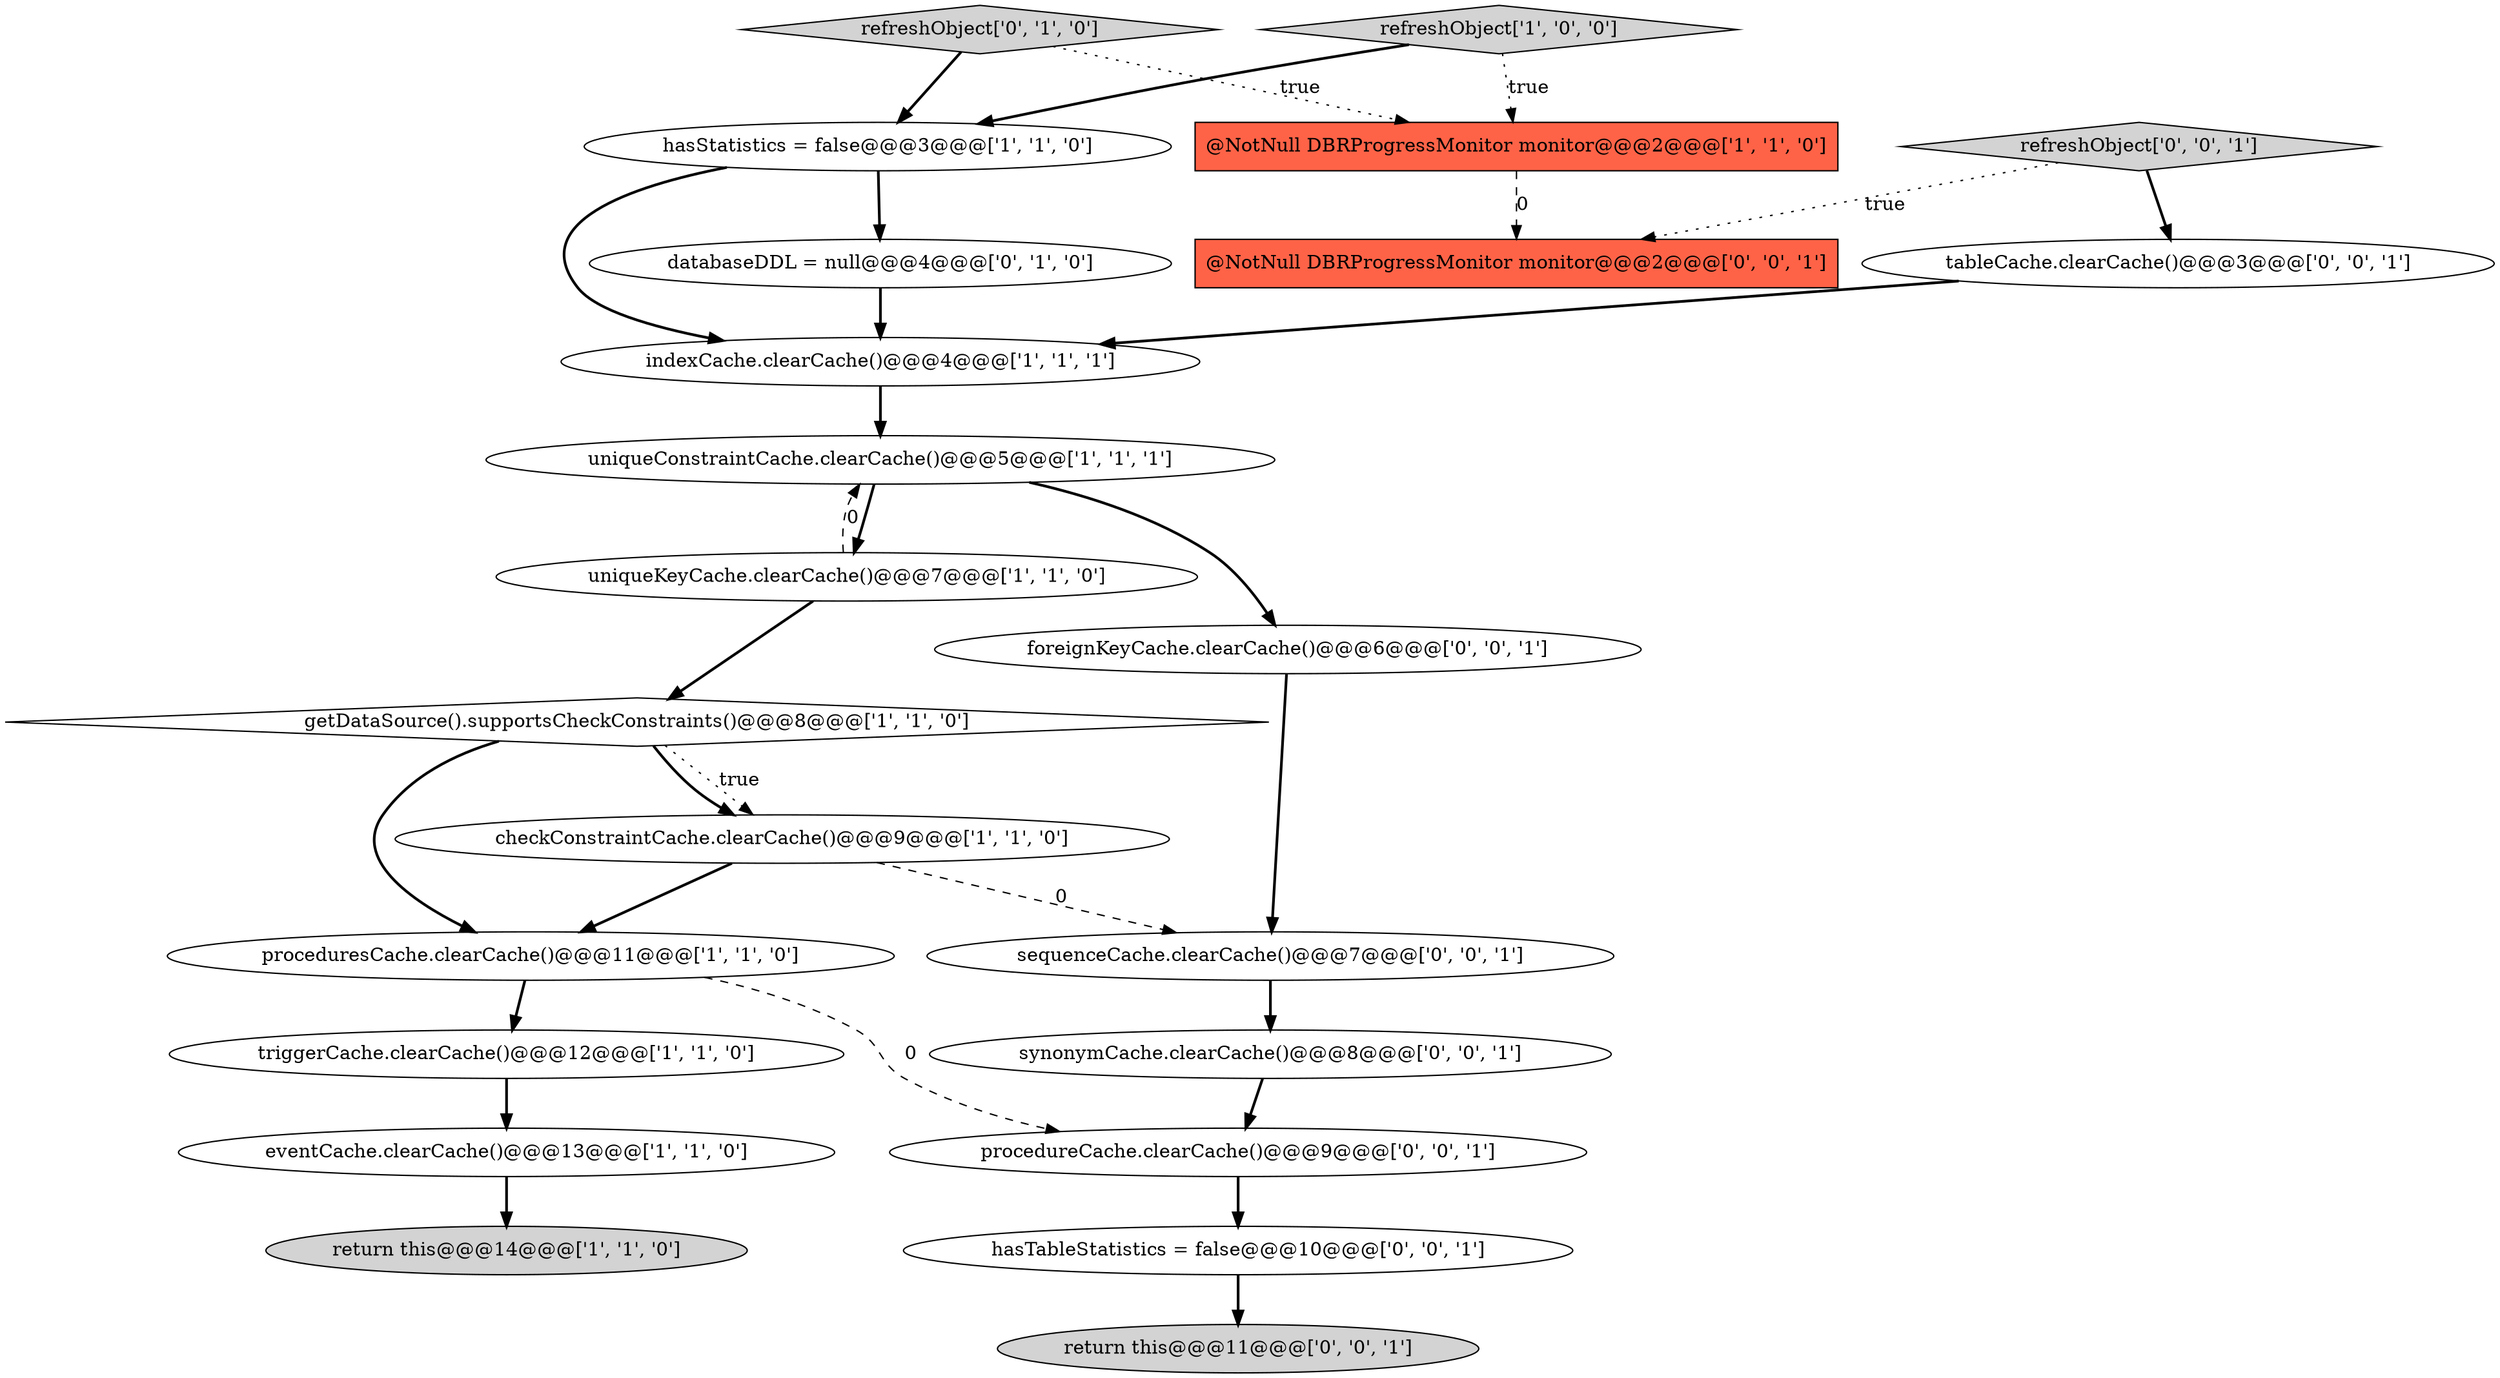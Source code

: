 digraph {
6 [style = filled, label = "hasStatistics = false@@@3@@@['1', '1', '0']", fillcolor = white, shape = ellipse image = "AAA0AAABBB1BBB"];
20 [style = filled, label = "sequenceCache.clearCache()@@@7@@@['0', '0', '1']", fillcolor = white, shape = ellipse image = "AAA0AAABBB3BBB"];
2 [style = filled, label = "indexCache.clearCache()@@@4@@@['1', '1', '1']", fillcolor = white, shape = ellipse image = "AAA0AAABBB1BBB"];
19 [style = filled, label = "foreignKeyCache.clearCache()@@@6@@@['0', '0', '1']", fillcolor = white, shape = ellipse image = "AAA0AAABBB3BBB"];
9 [style = filled, label = "@NotNull DBRProgressMonitor monitor@@@2@@@['1', '1', '0']", fillcolor = tomato, shape = box image = "AAA0AAABBB1BBB"];
16 [style = filled, label = "procedureCache.clearCache()@@@9@@@['0', '0', '1']", fillcolor = white, shape = ellipse image = "AAA0AAABBB3BBB"];
0 [style = filled, label = "uniqueConstraintCache.clearCache()@@@5@@@['1', '1', '1']", fillcolor = white, shape = ellipse image = "AAA0AAABBB1BBB"];
1 [style = filled, label = "triggerCache.clearCache()@@@12@@@['1', '1', '0']", fillcolor = white, shape = ellipse image = "AAA0AAABBB1BBB"];
18 [style = filled, label = "@NotNull DBRProgressMonitor monitor@@@2@@@['0', '0', '1']", fillcolor = tomato, shape = box image = "AAA0AAABBB3BBB"];
8 [style = filled, label = "checkConstraintCache.clearCache()@@@9@@@['1', '1', '0']", fillcolor = white, shape = ellipse image = "AAA0AAABBB1BBB"];
13 [style = filled, label = "refreshObject['0', '1', '0']", fillcolor = lightgray, shape = diamond image = "AAA0AAABBB2BBB"];
7 [style = filled, label = "refreshObject['1', '0', '0']", fillcolor = lightgray, shape = diamond image = "AAA0AAABBB1BBB"];
11 [style = filled, label = "return this@@@14@@@['1', '1', '0']", fillcolor = lightgray, shape = ellipse image = "AAA0AAABBB1BBB"];
5 [style = filled, label = "uniqueKeyCache.clearCache()@@@7@@@['1', '1', '0']", fillcolor = white, shape = ellipse image = "AAA0AAABBB1BBB"];
3 [style = filled, label = "getDataSource().supportsCheckConstraints()@@@8@@@['1', '1', '0']", fillcolor = white, shape = diamond image = "AAA0AAABBB1BBB"];
12 [style = filled, label = "databaseDDL = null@@@4@@@['0', '1', '0']", fillcolor = white, shape = ellipse image = "AAA1AAABBB2BBB"];
17 [style = filled, label = "return this@@@11@@@['0', '0', '1']", fillcolor = lightgray, shape = ellipse image = "AAA0AAABBB3BBB"];
10 [style = filled, label = "eventCache.clearCache()@@@13@@@['1', '1', '0']", fillcolor = white, shape = ellipse image = "AAA0AAABBB1BBB"];
21 [style = filled, label = "hasTableStatistics = false@@@10@@@['0', '0', '1']", fillcolor = white, shape = ellipse image = "AAA0AAABBB3BBB"];
14 [style = filled, label = "refreshObject['0', '0', '1']", fillcolor = lightgray, shape = diamond image = "AAA0AAABBB3BBB"];
22 [style = filled, label = "tableCache.clearCache()@@@3@@@['0', '0', '1']", fillcolor = white, shape = ellipse image = "AAA0AAABBB3BBB"];
4 [style = filled, label = "proceduresCache.clearCache()@@@11@@@['1', '1', '0']", fillcolor = white, shape = ellipse image = "AAA0AAABBB1BBB"];
15 [style = filled, label = "synonymCache.clearCache()@@@8@@@['0', '0', '1']", fillcolor = white, shape = ellipse image = "AAA0AAABBB3BBB"];
22->2 [style = bold, label=""];
9->18 [style = dashed, label="0"];
1->10 [style = bold, label=""];
8->4 [style = bold, label=""];
14->18 [style = dotted, label="true"];
19->20 [style = bold, label=""];
12->2 [style = bold, label=""];
20->15 [style = bold, label=""];
21->17 [style = bold, label=""];
13->6 [style = bold, label=""];
7->6 [style = bold, label=""];
4->16 [style = dashed, label="0"];
3->8 [style = dotted, label="true"];
0->19 [style = bold, label=""];
10->11 [style = bold, label=""];
13->9 [style = dotted, label="true"];
7->9 [style = dotted, label="true"];
4->1 [style = bold, label=""];
6->2 [style = bold, label=""];
8->20 [style = dashed, label="0"];
16->21 [style = bold, label=""];
3->8 [style = bold, label=""];
15->16 [style = bold, label=""];
6->12 [style = bold, label=""];
2->0 [style = bold, label=""];
5->3 [style = bold, label=""];
0->5 [style = bold, label=""];
3->4 [style = bold, label=""];
5->0 [style = dashed, label="0"];
14->22 [style = bold, label=""];
}
